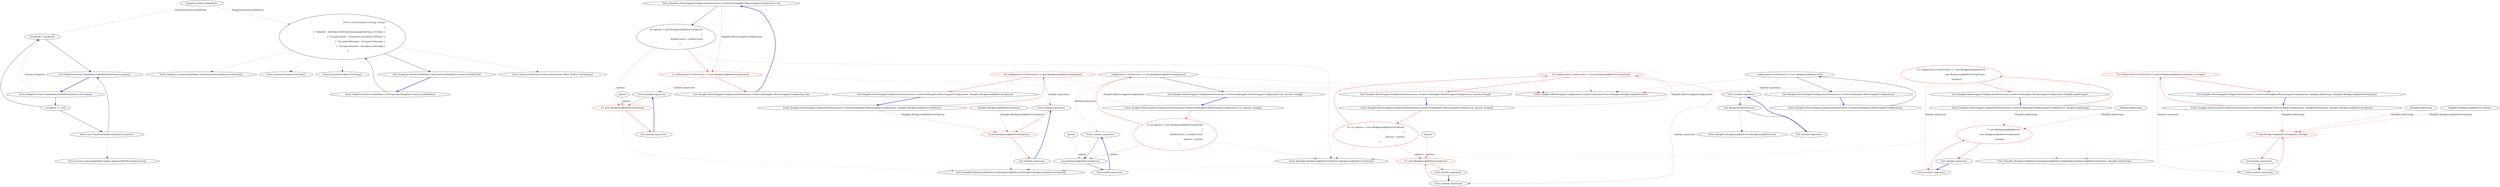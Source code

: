 digraph  {
n13 [label="HangFire.States.FailedState", span=""];
n0 [cluster="HangFire.States.FailedState.FailedState(System.Exception)", label="Entry HangFire.States.FailedState.FailedState(System.Exception)", span="27-27"];
n1 [cluster="HangFire.States.FailedState.FailedState(System.Exception)", label="exception == null", span="29-29"];
n3 [cluster="HangFire.States.FailedState.FailedState(System.Exception)", label="Exception = exception", span="31-31"];
n2 [cluster="HangFire.States.FailedState.FailedState(System.Exception)", label="throw new ArgumentNullException(''exception'');", span="29-29"];
n4 [cluster="HangFire.States.FailedState.FailedState(System.Exception)", label="Exit HangFire.States.FailedState.FailedState(System.Exception)", span="27-27"];
n5 [cluster="System.ArgumentNullException.ArgumentNullException(string)", label="Entry System.ArgumentNullException.ArgumentNullException(string)", span="0-0"];
n6 [cluster="HangFire.States.FailedState.GetProperties(HangFire.Common.JobMethod)", label="Entry HangFire.States.FailedState.GetProperties(HangFire.Common.JobMethod)", span="37-37"];
n7 [cluster="HangFire.States.FailedState.GetProperties(HangFire.Common.JobMethod)", label="return new Dictionary<string, string>\r\n                {\r\n                    { ''FailedAt'', JobHelper.ToStringTimestamp(DateTime.UtcNow) },\r\n                    { ''ExceptionType'', Exception.GetType().FullName },\r\n                    { ''ExceptionMessage'', Exception.Message },\r\n                    { ''ExceptionDetails'', Exception.ToString() }\r\n                };", span="39-45"];
n8 [cluster="HangFire.States.FailedState.GetProperties(HangFire.Common.JobMethod)", label="Exit HangFire.States.FailedState.GetProperties(HangFire.Common.JobMethod)", span="37-37"];
n9 [cluster="System.Collections.Generic.Dictionary<TKey, TValue>.Dictionary()", label="Entry System.Collections.Generic.Dictionary<TKey, TValue>.Dictionary()", span="0-0"];
n10 [cluster="HangFire.Common.JobHelper.ToStringTimestamp(System.DateTime)", label="Entry HangFire.Common.JobHelper.ToStringTimestamp(System.DateTime)", span="46-46"];
n11 [cluster="System.Exception.GetType()", label="Entry System.Exception.GetType()", span="0-0"];
n12 [cluster="System.Exception.ToString()", label="Entry System.Exception.ToString()", span="0-0"];
m0_8 [cluster="Hangfire.BootstrapperConfigurationExtensions.UseServer(Hangfire.IBootstrapperConfiguration, int)", file="SqlServerMonitoringApi.cs", label="Entry Hangfire.BootstrapperConfigurationExtensions.UseServer(Hangfire.IBootstrapperConfiguration, int)", span="42-42"];
m0_9 [cluster="Hangfire.BootstrapperConfigurationExtensions.UseServer(Hangfire.IBootstrapperConfiguration, int)", file="SqlServerMonitoringApi.cs", label="var options = new BackgroundJobServerOptions\r\n            {\r\n                WorkerCount = workerCount\r\n            }", span="46-49"];
m0_10 [cluster="Hangfire.BootstrapperConfigurationExtensions.UseServer(Hangfire.IBootstrapperConfiguration, int)", color=red, community=0, file="SqlServerMonitoringApi.cs", label="9: configuration.UseServer(() => new BackgroundJobServer(options))", span="51-51"];
m0_11 [cluster="Hangfire.BootstrapperConfigurationExtensions.UseServer(Hangfire.IBootstrapperConfiguration, int)", file="SqlServerMonitoringApi.cs", label="Exit Hangfire.BootstrapperConfigurationExtensions.UseServer(Hangfire.IBootstrapperConfiguration, int)", span="42-42"];
m0_44 [cluster="Hangfire.BootstrapperConfigurationExtensions.UseServer(Hangfire.IBootstrapperConfiguration, Hangfire.JobStorage, Hangfire.BackgroundJobServerOptions)", file="SqlServerMonitoringApi.cs", label="Entry Hangfire.BootstrapperConfigurationExtensions.UseServer(Hangfire.IBootstrapperConfiguration, Hangfire.JobStorage, Hangfire.BackgroundJobServerOptions)", span="140-140"];
m0_45 [cluster="Hangfire.BootstrapperConfigurationExtensions.UseServer(Hangfire.IBootstrapperConfiguration, Hangfire.JobStorage, Hangfire.BackgroundJobServerOptions)", color=red, community=0, file="SqlServerMonitoringApi.cs", label="10: configuration.UseServer(() => new BackgroundJobServer(options, storage))", span="145-145"];
m0_46 [cluster="Hangfire.BootstrapperConfigurationExtensions.UseServer(Hangfire.IBootstrapperConfiguration, Hangfire.JobStorage, Hangfire.BackgroundJobServerOptions)", file="SqlServerMonitoringApi.cs", label="Exit Hangfire.BootstrapperConfigurationExtensions.UseServer(Hangfire.IBootstrapperConfiguration, Hangfire.JobStorage, Hangfire.BackgroundJobServerOptions)", span="140-140"];
m0_16 [cluster="Hangfire.BackgroundJobServer.BackgroundJobServer(Hangfire.BackgroundJobServerOptions)", file="SqlServerMonitoringApi.cs", label="Entry Hangfire.BackgroundJobServer.BackgroundJobServer(Hangfire.BackgroundJobServerOptions)", span="63-63"];
m0_7 [cluster="Hangfire.BackgroundJobServer.BackgroundJobServer()", file="SqlServerMonitoringApi.cs", label="Entry Hangfire.BackgroundJobServer.BackgroundJobServer()", span="43-43"];
m0_17 [cluster="Hangfire.BootstrapperConfigurationExtensions.UseServer(Hangfire.IBootstrapperConfiguration, params string[])", file="SqlServerMonitoringApi.cs", label="Entry Hangfire.BootstrapperConfigurationExtensions.UseServer(Hangfire.IBootstrapperConfiguration, params string[])", span="62-62"];
m0_18 [cluster="Hangfire.BootstrapperConfigurationExtensions.UseServer(Hangfire.IBootstrapperConfiguration, params string[])", color=red, community=0, file="SqlServerMonitoringApi.cs", label="14: var options = new BackgroundJobServerOptions\r\n            {\r\n                Queues = queues\r\n            }", span="66-69"];
m0_19 [cluster="Hangfire.BootstrapperConfigurationExtensions.UseServer(Hangfire.IBootstrapperConfiguration, params string[])", color=red, community=0, file="SqlServerMonitoringApi.cs", label="10: configuration.UseServer(() => new BackgroundJobServer(options))", span="71-71"];
m0_20 [cluster="Hangfire.BootstrapperConfigurationExtensions.UseServer(Hangfire.IBootstrapperConfiguration, params string[])", file="SqlServerMonitoringApi.cs", label="Exit Hangfire.BootstrapperConfigurationExtensions.UseServer(Hangfire.IBootstrapperConfiguration, params string[])", span="62-62"];
m0_43 [cluster="Hangfire.BackgroundJobServer.BackgroundJobServer(Hangfire.BackgroundJobServerOptions, Hangfire.JobStorage)", file="SqlServerMonitoringApi.cs", label="Entry Hangfire.BackgroundJobServer.BackgroundJobServer(Hangfire.BackgroundJobServerOptions, Hangfire.JobStorage)", span="74-74"];
m0_47 [cluster="lambda expression", file="SqlServerMonitoringApi.cs", label="Entry lambda expression", span="145-145"];
m0_4 [cluster="lambda expression", file="SqlServerMonitoringApi.cs", label="Entry lambda expression", span="31-31"];
m0_5 [cluster="lambda expression", file="SqlServerMonitoringApi.cs", label="new BackgroundJobServer()", span="31-31"];
m0_6 [cluster="lambda expression", file="SqlServerMonitoringApi.cs", label="Exit lambda expression", span="31-31"];
m0_14 [cluster="lambda expression", color=red, community=0, file="SqlServerMonitoringApi.cs", label="15: new BackgroundJobServer(options)", span="51-51"];
m0_13 [cluster="lambda expression", file="SqlServerMonitoringApi.cs", label="Entry lambda expression", span="51-51"];
m0_15 [cluster="lambda expression", file="SqlServerMonitoringApi.cs", label="Exit lambda expression", span="51-51"];
m0_22 [cluster="lambda expression", color=red, community=0, file="SqlServerMonitoringApi.cs", label="15: new BackgroundJobServer(options)", span="71-71"];
m0_21 [cluster="lambda expression", file="SqlServerMonitoringApi.cs", label="Entry lambda expression", span="71-71"];
m0_23 [cluster="lambda expression", file="SqlServerMonitoringApi.cs", label="Exit lambda expression", span="71-71"];
m0_29 [cluster="lambda expression", file="SqlServerMonitoringApi.cs", label="new BackgroundJobServer(options)", span="95-95"];
m0_28 [cluster="lambda expression", file="SqlServerMonitoringApi.cs", label="Entry lambda expression", span="95-95"];
m0_30 [cluster="lambda expression", file="SqlServerMonitoringApi.cs", label="Exit lambda expression", span="95-95"];
m0_35 [cluster="lambda expression", color=red, community=0, file="SqlServerMonitoringApi.cs", label="4: new BackgroundJobServer(options)", span="110-110"];
m0_34 [cluster="lambda expression", file="SqlServerMonitoringApi.cs", label="Entry lambda expression", span="110-110"];
m0_36 [cluster="lambda expression", file="SqlServerMonitoringApi.cs", label="Exit lambda expression", span="110-110"];
m0_41 [cluster="lambda expression", color=red, community=0, file="SqlServerMonitoringApi.cs", label="7: new BackgroundJobServer(\r\n                new BackgroundJobServerOptions(),\r\n                storage)", span="125-127"];
m0_40 [cluster="lambda expression", file="SqlServerMonitoringApi.cs", label="Entry lambda expression", span="125-127"];
m0_42 [cluster="lambda expression", file="SqlServerMonitoringApi.cs", label="Exit lambda expression", span="125-127"];
m0_48 [cluster="lambda expression", color=red, community=0, file="SqlServerMonitoringApi.cs", label="7: new BackgroundJobServer(options, storage)", span="145-145"];
m0_49 [cluster="lambda expression", file="SqlServerMonitoringApi.cs", label="Exit lambda expression", span="145-145"];
m0_3 [cluster="Hangfire.IBootstrapperConfiguration.UseServer(System.Func<Hangfire.BackgroundJobServer>)", file="SqlServerMonitoringApi.cs", label="Entry Hangfire.IBootstrapperConfiguration.UseServer(System.Func<Hangfire.BackgroundJobServer>)", span="81-81"];
m0_12 [cluster="Hangfire.BackgroundJobServerOptions.BackgroundJobServerOptions()", file="SqlServerMonitoringApi.cs", label="Entry Hangfire.BackgroundJobServerOptions.BackgroundJobServerOptions()", span="33-33"];
m0_24 [cluster="Hangfire.BootstrapperConfigurationExtensions.UseServer(Hangfire.IBootstrapperConfiguration, int, params string[])", file="SqlServerMonitoringApi.cs", label="Entry Hangfire.BootstrapperConfigurationExtensions.UseServer(Hangfire.IBootstrapperConfiguration, int, params string[])", span="84-84"];
m0_25 [cluster="Hangfire.BootstrapperConfigurationExtensions.UseServer(Hangfire.IBootstrapperConfiguration, int, params string[])", color=red, community=0, file="SqlServerMonitoringApi.cs", label="9: var options = new BackgroundJobServerOptions\r\n            {\r\n                WorkerCount = workerCount,\r\n                Queues = queues\r\n            }", span="89-93"];
m0_26 [cluster="Hangfire.BootstrapperConfigurationExtensions.UseServer(Hangfire.IBootstrapperConfiguration, int, params string[])", file="SqlServerMonitoringApi.cs", label="configuration.UseServer(() => new BackgroundJobServer(options))", span="95-95"];
m0_27 [cluster="Hangfire.BootstrapperConfigurationExtensions.UseServer(Hangfire.IBootstrapperConfiguration, int, params string[])", file="SqlServerMonitoringApi.cs", label="Exit Hangfire.BootstrapperConfigurationExtensions.UseServer(Hangfire.IBootstrapperConfiguration, int, params string[])", span="84-84"];
m0_31 [cluster="Hangfire.BootstrapperConfigurationExtensions.UseServer(Hangfire.IBootstrapperConfiguration, Hangfire.BackgroundJobServerOptions)", file="SqlServerMonitoringApi.cs", label="Entry Hangfire.BootstrapperConfigurationExtensions.UseServer(Hangfire.IBootstrapperConfiguration, Hangfire.BackgroundJobServerOptions)", span="106-106"];
m0_32 [cluster="Hangfire.BootstrapperConfigurationExtensions.UseServer(Hangfire.IBootstrapperConfiguration, Hangfire.BackgroundJobServerOptions)", color=red, community=0, file="SqlServerMonitoringApi.cs", label="10: configuration.UseServer(() => new BackgroundJobServer(options))", span="110-110"];
m0_33 [cluster="Hangfire.BootstrapperConfigurationExtensions.UseServer(Hangfire.IBootstrapperConfiguration, Hangfire.BackgroundJobServerOptions)", file="SqlServerMonitoringApi.cs", label="Exit Hangfire.BootstrapperConfigurationExtensions.UseServer(Hangfire.IBootstrapperConfiguration, Hangfire.BackgroundJobServerOptions)", span="106-106"];
m0_0 [cluster="Hangfire.BootstrapperConfigurationExtensions.UseServer(Hangfire.IBootstrapperConfiguration)", file="SqlServerMonitoringApi.cs", label="Entry Hangfire.BootstrapperConfigurationExtensions.UseServer(Hangfire.IBootstrapperConfiguration)", span="29-29"];
m0_1 [cluster="Hangfire.BootstrapperConfigurationExtensions.UseServer(Hangfire.IBootstrapperConfiguration)", file="SqlServerMonitoringApi.cs", label="configuration.UseServer(() => new BackgroundJobServer())", span="31-31"];
m0_2 [cluster="Hangfire.BootstrapperConfigurationExtensions.UseServer(Hangfire.IBootstrapperConfiguration)", file="SqlServerMonitoringApi.cs", label="Exit Hangfire.BootstrapperConfigurationExtensions.UseServer(Hangfire.IBootstrapperConfiguration)", span="29-29"];
m0_37 [cluster="Hangfire.BootstrapperConfigurationExtensions.UseServer(Hangfire.IBootstrapperConfiguration, Hangfire.JobStorage)", file="SqlServerMonitoringApi.cs", label="Entry Hangfire.BootstrapperConfigurationExtensions.UseServer(Hangfire.IBootstrapperConfiguration, Hangfire.JobStorage)", span="121-121"];
m0_38 [cluster="Hangfire.BootstrapperConfigurationExtensions.UseServer(Hangfire.IBootstrapperConfiguration, Hangfire.JobStorage)", color=red, community=0, file="SqlServerMonitoringApi.cs", label="10: configuration.UseServer(() => new BackgroundJobServer(\r\n                new BackgroundJobServerOptions(),\r\n                storage))", span="125-127"];
m0_39 [cluster="Hangfire.BootstrapperConfigurationExtensions.UseServer(Hangfire.IBootstrapperConfiguration, Hangfire.JobStorage)", file="SqlServerMonitoringApi.cs", label="Exit Hangfire.BootstrapperConfigurationExtensions.UseServer(Hangfire.IBootstrapperConfiguration, Hangfire.JobStorage)", span="121-121"];
m0_50 [file="SqlServerMonitoringApi.cs", label=options, span=""];
m0_51 [file="SqlServerMonitoringApi.cs", label=options, span=""];
m0_52 [file="SqlServerMonitoringApi.cs", label=options, span=""];
m0_53 [file="SqlServerMonitoringApi.cs", label="Hangfire.BackgroundJobServerOptions", span=""];
m0_54 [file="SqlServerMonitoringApi.cs", label="Hangfire.JobStorage", span=""];
m0_55 [file="SqlServerMonitoringApi.cs", label="Hangfire.JobStorage", span=""];
m0_56 [file="SqlServerMonitoringApi.cs", label="Hangfire.BackgroundJobServerOptions", span=""];
n13 -> n3  [color=darkseagreen4, key=1, label="HangFire.States.FailedState", style=dashed];
n13 -> n7  [color=darkseagreen4, key=1, label="HangFire.States.FailedState", style=dashed];
n0 -> n1  [key=0, style=solid];
n0 -> n3  [color=darkseagreen4, key=1, label="System.Exception", style=dashed];
n1 -> n2  [key=0, style=solid];
n1 -> n3  [key=0, style=solid];
n3 -> n4  [key=0, style=solid];
n2 -> n4  [key=0, style=solid];
n2 -> n5  [key=2, style=dotted];
n4 -> n0  [color=blue, key=0, style=bold];
n6 -> n7  [key=0, style=solid];
n7 -> n8  [key=0, style=solid];
n7 -> n9  [key=2, style=dotted];
n7 -> n10  [key=2, style=dotted];
n7 -> n11  [key=2, style=dotted];
n7 -> n12  [key=2, style=dotted];
n8 -> n6  [color=blue, key=0, style=bold];
m0_8 -> m0_9  [key=0, style=solid];
m0_8 -> m0_10  [color=red, key=1, label="Hangfire.IBootstrapperConfiguration", style=dashed];
m0_9 -> m0_10  [color=red, key=0, style=solid];
m0_9 -> m0_12  [key=2, style=dotted];
m0_9 -> m0_14  [color=red, key=1, label=options, style=dashed];
m0_10 -> m0_11  [color=red, key=0, style=solid];
m0_10 -> m0_3  [color=red, key=2, style=dotted];
m0_10 -> m0_13  [color=red, key=1, label="lambda expression", style=dashed];
m0_11 -> m0_8  [color=blue, key=0, style=bold];
m0_44 -> m0_45  [color=red, key=0, style=solid];
m0_44 -> m0_48  [color=red, key=1, label="Hangfire.JobStorage", style=dashed];
m0_45 -> m0_46  [color=red, key=0, style=solid];
m0_45 -> m0_3  [color=red, key=2, style=dotted];
m0_45 -> m0_47  [color=red, key=1, label="lambda expression", style=dashed];
m0_46 -> m0_44  [color=blue, key=0, style=bold];
m0_17 -> m0_18  [color=red, key=0, style=solid];
m0_17 -> m0_19  [color=red, key=1, label="Hangfire.IBootstrapperConfiguration", style=dashed];
m0_18 -> m0_19  [color=red, key=0, style=solid];
m0_18 -> m0_12  [color=red, key=2, style=dotted];
m0_18 -> m0_22  [color=red, key=1, label=options, style=dashed];
m0_19 -> m0_20  [color=red, key=0, style=solid];
m0_19 -> m0_3  [color=red, key=2, style=dotted];
m0_19 -> m0_21  [color=red, key=1, label="lambda expression", style=dashed];
m0_20 -> m0_17  [color=blue, key=0, style=bold];
m0_47 -> m0_48  [color=red, key=0, style=solid];
m0_4 -> m0_5  [key=0, style=solid];
m0_5 -> m0_6  [key=0, style=solid];
m0_5 -> m0_7  [key=2, style=dotted];
m0_6 -> m0_4  [color=blue, key=0, style=bold];
m0_14 -> m0_15  [color=red, key=0, style=solid];
m0_14 -> m0_16  [color=red, key=2, style=dotted];
m0_13 -> m0_14  [color=red, key=0, style=solid];
m0_15 -> m0_13  [color=blue, key=0, style=bold];
m0_22 -> m0_23  [color=red, key=0, style=solid];
m0_22 -> m0_16  [color=red, key=2, style=dotted];
m0_21 -> m0_22  [color=red, key=0, style=solid];
m0_23 -> m0_21  [color=blue, key=0, style=bold];
m0_29 -> m0_30  [key=0, style=solid];
m0_29 -> m0_16  [key=2, style=dotted];
m0_28 -> m0_29  [key=0, style=solid];
m0_30 -> m0_28  [color=blue, key=0, style=bold];
m0_35 -> m0_36  [color=red, key=0, style=solid];
m0_35 -> m0_16  [color=red, key=2, style=dotted];
m0_34 -> m0_35  [color=red, key=0, style=solid];
m0_36 -> m0_34  [color=blue, key=0, style=bold];
m0_41 -> m0_42  [color=red, key=0, style=solid];
m0_41 -> m0_43  [color=red, key=2, style=dotted];
m0_41 -> m0_12  [color=red, key=2, style=dotted];
m0_40 -> m0_41  [color=red, key=0, style=solid];
m0_42 -> m0_40  [color=blue, key=0, style=bold];
m0_48 -> m0_49  [color=red, key=0, style=solid];
m0_48 -> m0_43  [color=red, key=2, style=dotted];
m0_49 -> m0_47  [color=blue, key=0, style=bold];
m0_24 -> m0_25  [color=red, key=0, style=solid];
m0_24 -> m0_26  [color=darkseagreen4, key=1, label="Hangfire.IBootstrapperConfiguration", style=dashed];
m0_25 -> m0_26  [color=red, key=0, style=solid];
m0_25 -> m0_12  [color=red, key=2, style=dotted];
m0_25 -> m0_29  [color=red, key=1, label=options, style=dashed];
m0_26 -> m0_27  [key=0, style=solid];
m0_26 -> m0_3  [key=2, style=dotted];
m0_26 -> m0_28  [color=darkseagreen4, key=1, label="lambda expression", style=dashed];
m0_27 -> m0_24  [color=blue, key=0, style=bold];
m0_31 -> m0_32  [color=red, key=0, style=solid];
m0_31 -> m0_35  [color=red, key=1, label="Hangfire.BackgroundJobServerOptions", style=dashed];
m0_32 -> m0_33  [color=red, key=0, style=solid];
m0_32 -> m0_3  [color=red, key=2, style=dotted];
m0_32 -> m0_34  [color=red, key=1, label="lambda expression", style=dashed];
m0_33 -> m0_31  [color=blue, key=0, style=bold];
m0_0 -> m0_1  [key=0, style=solid];
m0_1 -> m0_2  [key=0, style=solid];
m0_1 -> m0_3  [key=2, style=dotted];
m0_1 -> m0_4  [color=darkseagreen4, key=1, label="lambda expression", style=dashed];
m0_2 -> m0_0  [color=blue, key=0, style=bold];
m0_37 -> m0_38  [color=red, key=0, style=solid];
m0_37 -> m0_41  [color=red, key=1, label="Hangfire.JobStorage", style=dashed];
m0_38 -> m0_39  [color=red, key=0, style=solid];
m0_38 -> m0_3  [color=red, key=2, style=dotted];
m0_38 -> m0_40  [color=red, key=1, label="lambda expression", style=dashed];
m0_39 -> m0_37  [color=blue, key=0, style=bold];
m0_50 -> m0_14  [color=red, key=1, label=options, style=dashed];
m0_51 -> m0_22  [color=red, key=1, label=options, style=dashed];
m0_52 -> m0_29  [color=darkseagreen4, key=1, label=options, style=dashed];
m0_53 -> m0_35  [color=red, key=1, label="Hangfire.BackgroundJobServerOptions", style=dashed];
m0_54 -> m0_41  [color=red, key=1, label="Hangfire.JobStorage", style=dashed];
m0_55 -> m0_48  [color=red, key=1, label="Hangfire.JobStorage", style=dashed];
m0_56 -> m0_48  [color=red, key=1, label="Hangfire.BackgroundJobServerOptions", style=dashed];
}
